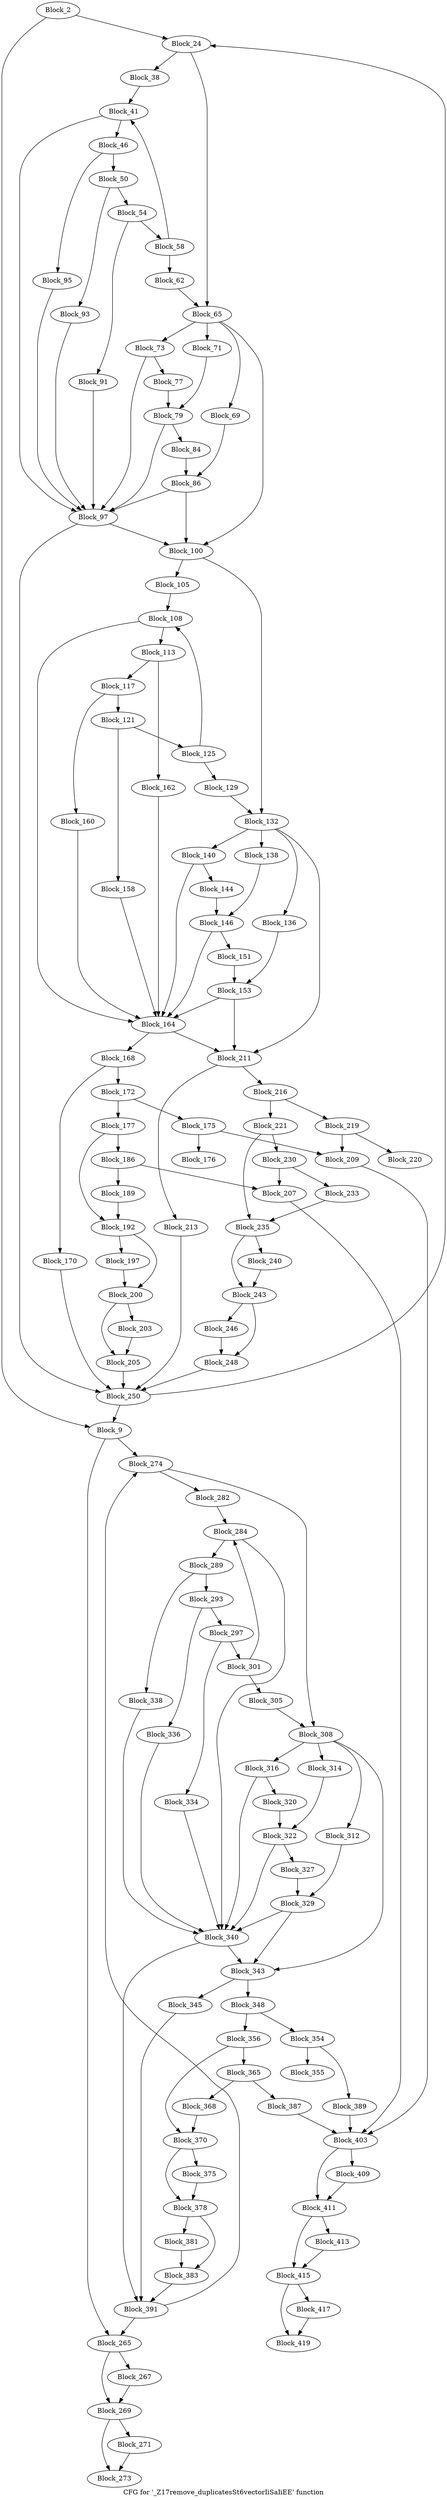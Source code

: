 digraph "CFG for '_Z17remove_duplicatesSt6vectorIiSaIiEE' function" {
	label="CFG for '_Z17remove_duplicatesSt6vectorIiSaIiEE' function";

	block_2 [label="Block_2"];
	block_2:s0 -> block_9;
	block_2:s1 -> block_24;
	block_9 [label="Block_9"];
	block_9:s0 -> block_265;
	block_9:s1 -> block_274;
	block_24 [label="Block_24"];
	block_24:s0 -> block_38;
	block_24:s1 -> block_65;
	block_38 [label="Block_38"];
	block_38 -> block_41;
	block_41 [label="Block_41"];
	block_41:s0 -> block_97;
	block_41:s1 -> block_46;
	block_46 [label="Block_46"];
	block_46:s0 -> block_95;
	block_46:s1 -> block_50;
	block_50 [label="Block_50"];
	block_50:s0 -> block_93;
	block_50:s1 -> block_54;
	block_54 [label="Block_54"];
	block_54:s0 -> block_91;
	block_54:s1 -> block_58;
	block_58 [label="Block_58"];
	block_58:s0 -> block_41;
	block_58:s1 -> block_62;
	block_62 [label="Block_62"];
	block_62 -> block_65;
	block_65 [label="Block_65"];
	block_65:s0 -> block_100;
	block_65:s1 -> block_73;
	block_65:s2 -> block_71;
	block_65:s3 -> block_69;
	block_69 [label="Block_69"];
	block_69 -> block_86;
	block_71 [label="Block_71"];
	block_71 -> block_79;
	block_73 [label="Block_73"];
	block_73:s0 -> block_97;
	block_73:s1 -> block_77;
	block_77 [label="Block_77"];
	block_77 -> block_79;
	block_79 [label="Block_79"];
	block_79:s0 -> block_97;
	block_79:s1 -> block_84;
	block_84 [label="Block_84"];
	block_84 -> block_86;
	block_86 [label="Block_86"];
	block_86:s0 -> block_97;
	block_86:s1 -> block_100;
	block_91 [label="Block_91"];
	block_91 -> block_97;
	block_93 [label="Block_93"];
	block_93 -> block_97;
	block_95 [label="Block_95"];
	block_95 -> block_97;
	block_97 [label="Block_97"];
	block_97:s0 -> block_100;
	block_97:s1 -> block_250;
	block_100 [label="Block_100"];
	block_100:s0 -> block_105;
	block_100:s1 -> block_132;
	block_105 [label="Block_105"];
	block_105 -> block_108;
	block_108 [label="Block_108"];
	block_108:s0 -> block_164;
	block_108:s1 -> block_113;
	block_113 [label="Block_113"];
	block_113:s0 -> block_162;
	block_113:s1 -> block_117;
	block_117 [label="Block_117"];
	block_117:s0 -> block_160;
	block_117:s1 -> block_121;
	block_121 [label="Block_121"];
	block_121:s0 -> block_158;
	block_121:s1 -> block_125;
	block_125 [label="Block_125"];
	block_125:s0 -> block_108;
	block_125:s1 -> block_129;
	block_129 [label="Block_129"];
	block_129 -> block_132;
	block_132 [label="Block_132"];
	block_132:s0 -> block_211;
	block_132:s1 -> block_140;
	block_132:s2 -> block_138;
	block_132:s3 -> block_136;
	block_136 [label="Block_136"];
	block_136 -> block_153;
	block_138 [label="Block_138"];
	block_138 -> block_146;
	block_140 [label="Block_140"];
	block_140:s0 -> block_164;
	block_140:s1 -> block_144;
	block_144 [label="Block_144"];
	block_144 -> block_146;
	block_146 [label="Block_146"];
	block_146:s0 -> block_164;
	block_146:s1 -> block_151;
	block_151 [label="Block_151"];
	block_151 -> block_153;
	block_153 [label="Block_153"];
	block_153:s0 -> block_164;
	block_153:s1 -> block_211;
	block_158 [label="Block_158"];
	block_158 -> block_164;
	block_160 [label="Block_160"];
	block_160 -> block_164;
	block_162 [label="Block_162"];
	block_162 -> block_164;
	block_164 [label="Block_164"];
	block_164:s0 -> block_211;
	block_164:s1 -> block_168;
	block_168 [label="Block_168"];
	block_168:s0 -> block_172;
	block_168:s1 -> block_170;
	block_170 [label="Block_170"];
	block_170 -> block_250;
	block_172 [label="Block_172"];
	block_172:s0 -> block_175;
	block_172:s1 -> block_177;
	block_175 [label="Block_175"];
	block_175 -> block_176;
	block_175 -> block_209;
	block_176 [label="Block_176"];
	block_177 [label="Block_177"];
	block_177:s0 -> block_192;
	block_177:s1 -> block_186;
	block_186 [label="Block_186"];
	block_186 -> block_189;
	block_186 -> block_207;
	block_189 [label="Block_189"];
	block_189 -> block_192;
	block_192 [label="Block_192"];
	block_192:s0 -> block_197;
	block_192:s1 -> block_200;
	block_197 [label="Block_197"];
	block_197 -> block_200;
	block_200 [label="Block_200"];
	block_200:s0 -> block_205;
	block_200:s1 -> block_203;
	block_203 [label="Block_203"];
	block_203 -> block_205;
	block_205 [label="Block_205"];
	block_205 -> block_250;
	block_207 [label="Block_207"];
	block_207 -> block_403;
	block_209 [label="Block_209"];
	block_209 -> block_403;
	block_211 [label="Block_211"];
	block_211:s0 -> block_216;
	block_211:s1 -> block_213;
	block_213 [label="Block_213"];
	block_213 -> block_250;
	block_216 [label="Block_216"];
	block_216:s0 -> block_219;
	block_216:s1 -> block_221;
	block_219 [label="Block_219"];
	block_219 -> block_220;
	block_219 -> block_209;
	block_220 [label="Block_220"];
	block_221 [label="Block_221"];
	block_221:s0 -> block_235;
	block_221:s1 -> block_230;
	block_230 [label="Block_230"];
	block_230 -> block_233;
	block_230 -> block_207;
	block_233 [label="Block_233"];
	block_233 -> block_235;
	block_235 [label="Block_235"];
	block_235:s0 -> block_240;
	block_235:s1 -> block_243;
	block_240 [label="Block_240"];
	block_240 -> block_243;
	block_243 [label="Block_243"];
	block_243:s0 -> block_248;
	block_243:s1 -> block_246;
	block_246 [label="Block_246"];
	block_246 -> block_248;
	block_248 [label="Block_248"];
	block_248 -> block_250;
	block_250 [label="Block_250"];
	block_250:s0 -> block_24;
	block_250:s1 -> block_9;
	block_265 [label="Block_265"];
	block_265:s0 -> block_269;
	block_265:s1 -> block_267;
	block_267 [label="Block_267"];
	block_267 -> block_269;
	block_269 [label="Block_269"];
	block_269:s0 -> block_273;
	block_269:s1 -> block_271;
	block_271 [label="Block_271"];
	block_271 -> block_273;
	block_273 [label="Block_273"];
	block_274 [label="Block_274"];
	block_274:s0 -> block_282;
	block_274:s1 -> block_308;
	block_282 [label="Block_282"];
	block_282 -> block_284;
	block_284 [label="Block_284"];
	block_284:s0 -> block_340;
	block_284:s1 -> block_289;
	block_289 [label="Block_289"];
	block_289:s0 -> block_338;
	block_289:s1 -> block_293;
	block_293 [label="Block_293"];
	block_293:s0 -> block_336;
	block_293:s1 -> block_297;
	block_297 [label="Block_297"];
	block_297:s0 -> block_334;
	block_297:s1 -> block_301;
	block_301 [label="Block_301"];
	block_301:s0 -> block_284;
	block_301:s1 -> block_305;
	block_305 [label="Block_305"];
	block_305 -> block_308;
	block_308 [label="Block_308"];
	block_308:s0 -> block_343;
	block_308:s1 -> block_316;
	block_308:s2 -> block_314;
	block_308:s3 -> block_312;
	block_312 [label="Block_312"];
	block_312 -> block_329;
	block_314 [label="Block_314"];
	block_314 -> block_322;
	block_316 [label="Block_316"];
	block_316:s0 -> block_340;
	block_316:s1 -> block_320;
	block_320 [label="Block_320"];
	block_320 -> block_322;
	block_322 [label="Block_322"];
	block_322:s0 -> block_340;
	block_322:s1 -> block_327;
	block_327 [label="Block_327"];
	block_327 -> block_329;
	block_329 [label="Block_329"];
	block_329:s0 -> block_340;
	block_329:s1 -> block_343;
	block_334 [label="Block_334"];
	block_334 -> block_340;
	block_336 [label="Block_336"];
	block_336 -> block_340;
	block_338 [label="Block_338"];
	block_338 -> block_340;
	block_340 [label="Block_340"];
	block_340:s0 -> block_343;
	block_340:s1 -> block_391;
	block_343 [label="Block_343"];
	block_343:s0 -> block_348;
	block_343:s1 -> block_345;
	block_345 [label="Block_345"];
	block_345 -> block_391;
	block_348 [label="Block_348"];
	block_348:s0 -> block_354;
	block_348:s1 -> block_356;
	block_354 [label="Block_354"];
	block_354 -> block_355;
	block_354 -> block_389;
	block_355 [label="Block_355"];
	block_356 [label="Block_356"];
	block_356:s0 -> block_370;
	block_356:s1 -> block_365;
	block_365 [label="Block_365"];
	block_365 -> block_368;
	block_365 -> block_387;
	block_368 [label="Block_368"];
	block_368 -> block_370;
	block_370 [label="Block_370"];
	block_370:s0 -> block_375;
	block_370:s1 -> block_378;
	block_375 [label="Block_375"];
	block_375 -> block_378;
	block_378 [label="Block_378"];
	block_378:s0 -> block_383;
	block_378:s1 -> block_381;
	block_381 [label="Block_381"];
	block_381 -> block_383;
	block_383 [label="Block_383"];
	block_383 -> block_391;
	block_387 [label="Block_387"];
	block_387 -> block_403;
	block_389 [label="Block_389"];
	block_389 -> block_403;
	block_391 [label="Block_391"];
	block_391:s0 -> block_274;
	block_391:s1 -> block_265;
	block_403 [label="Block_403"];
	block_403:s0 -> block_411;
	block_403:s1 -> block_409;
	block_409 [label="Block_409"];
	block_409 -> block_411;
	block_411 [label="Block_411"];
	block_411:s0 -> block_415;
	block_411:s1 -> block_413;
	block_413 [label="Block_413"];
	block_413 -> block_415;
	block_415 [label="Block_415"];
	block_415:s0 -> block_419;
	block_415:s1 -> block_417;
	block_417 [label="Block_417"];
	block_417 -> block_419;
	block_419 [label="Block_419"];
}
